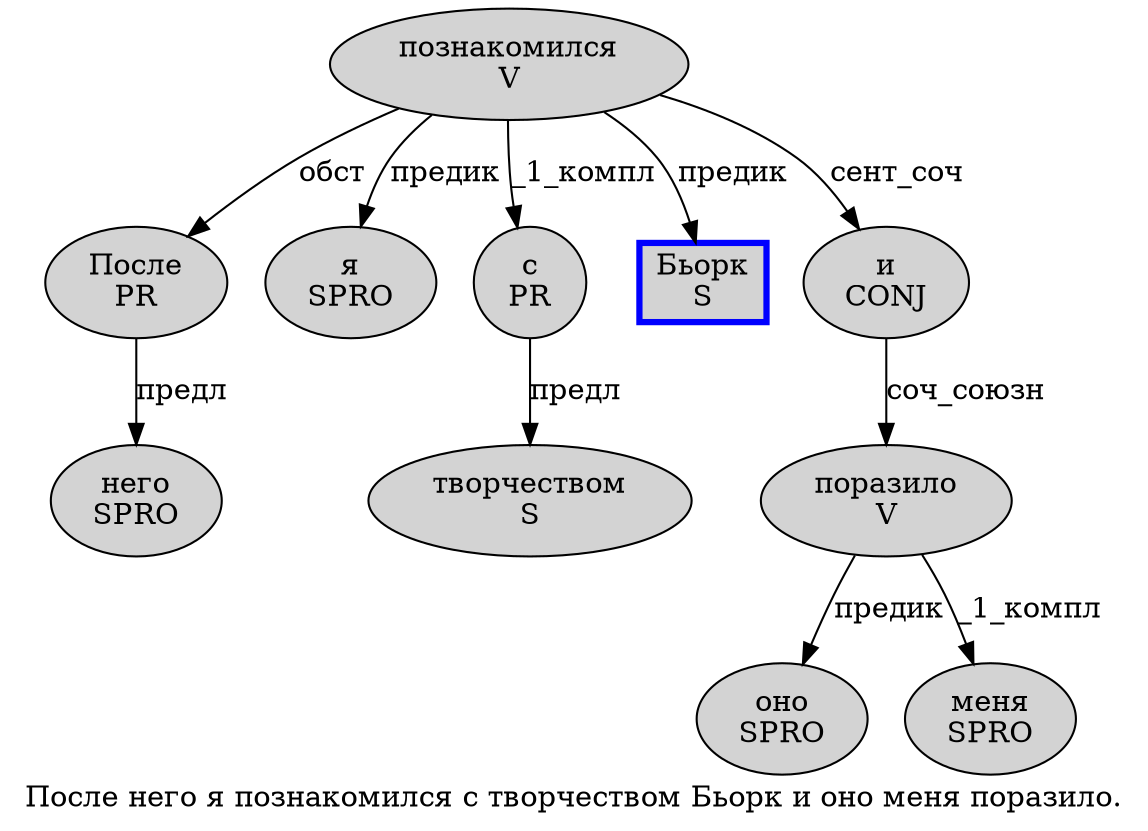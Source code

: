 digraph SENTENCE_329 {
	graph [label="После него я познакомился с творчеством Бьорк и оно меня поразило."]
	node [style=filled]
		0 [label="После
PR" color="" fillcolor=lightgray penwidth=1 shape=ellipse]
		1 [label="него
SPRO" color="" fillcolor=lightgray penwidth=1 shape=ellipse]
		2 [label="я
SPRO" color="" fillcolor=lightgray penwidth=1 shape=ellipse]
		3 [label="познакомился
V" color="" fillcolor=lightgray penwidth=1 shape=ellipse]
		4 [label="с
PR" color="" fillcolor=lightgray penwidth=1 shape=ellipse]
		5 [label="творчеством
S" color="" fillcolor=lightgray penwidth=1 shape=ellipse]
		6 [label="Бьорк
S" color=blue fillcolor=lightgray penwidth=3 shape=box]
		7 [label="и
CONJ" color="" fillcolor=lightgray penwidth=1 shape=ellipse]
		8 [label="оно
SPRO" color="" fillcolor=lightgray penwidth=1 shape=ellipse]
		9 [label="меня
SPRO" color="" fillcolor=lightgray penwidth=1 shape=ellipse]
		10 [label="поразило
V" color="" fillcolor=lightgray penwidth=1 shape=ellipse]
			4 -> 5 [label="предл"]
			3 -> 0 [label="обст"]
			3 -> 2 [label="предик"]
			3 -> 4 [label="_1_компл"]
			3 -> 6 [label="предик"]
			3 -> 7 [label="сент_соч"]
			7 -> 10 [label="соч_союзн"]
			0 -> 1 [label="предл"]
			10 -> 8 [label="предик"]
			10 -> 9 [label="_1_компл"]
}